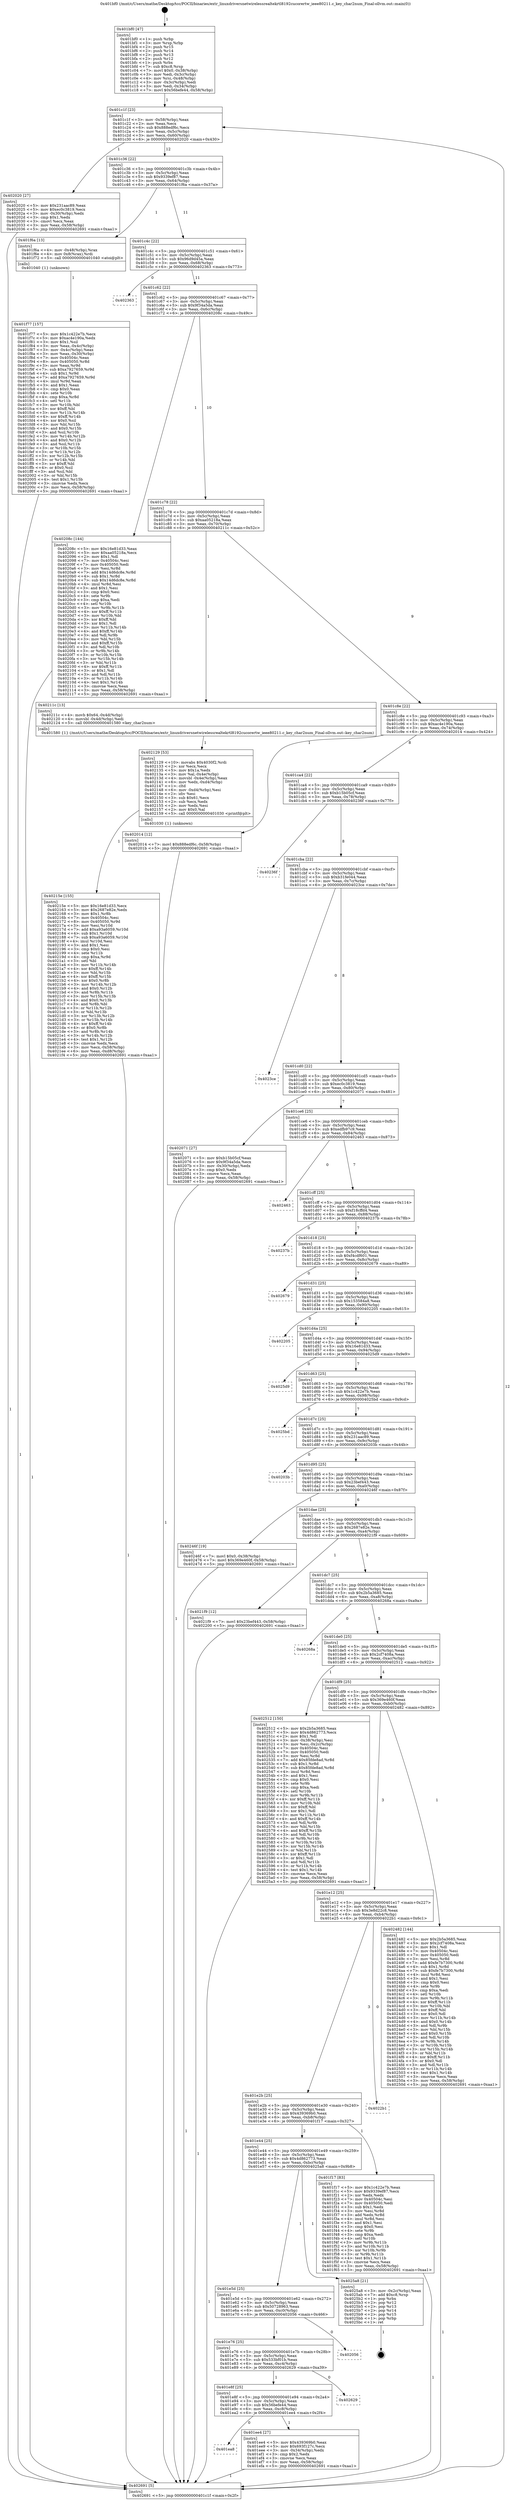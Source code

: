 digraph "0x401bf0" {
  label = "0x401bf0 (/mnt/c/Users/mathe/Desktop/tcc/POCII/binaries/extr_linuxdriversnetwirelessrealtekrtl8192cucorertw_ieee80211.c_key_char2num_Final-ollvm.out::main(0))"
  labelloc = "t"
  node[shape=record]

  Entry [label="",width=0.3,height=0.3,shape=circle,fillcolor=black,style=filled]
  "0x401c1f" [label="{
     0x401c1f [23]\l
     | [instrs]\l
     &nbsp;&nbsp;0x401c1f \<+3\>: mov -0x58(%rbp),%eax\l
     &nbsp;&nbsp;0x401c22 \<+2\>: mov %eax,%ecx\l
     &nbsp;&nbsp;0x401c24 \<+6\>: sub $0x888edf6c,%ecx\l
     &nbsp;&nbsp;0x401c2a \<+3\>: mov %eax,-0x5c(%rbp)\l
     &nbsp;&nbsp;0x401c2d \<+3\>: mov %ecx,-0x60(%rbp)\l
     &nbsp;&nbsp;0x401c30 \<+6\>: je 0000000000402020 \<main+0x430\>\l
  }"]
  "0x402020" [label="{
     0x402020 [27]\l
     | [instrs]\l
     &nbsp;&nbsp;0x402020 \<+5\>: mov $0x231aac89,%eax\l
     &nbsp;&nbsp;0x402025 \<+5\>: mov $0xec0c3819,%ecx\l
     &nbsp;&nbsp;0x40202a \<+3\>: mov -0x30(%rbp),%edx\l
     &nbsp;&nbsp;0x40202d \<+3\>: cmp $0x1,%edx\l
     &nbsp;&nbsp;0x402030 \<+3\>: cmovl %ecx,%eax\l
     &nbsp;&nbsp;0x402033 \<+3\>: mov %eax,-0x58(%rbp)\l
     &nbsp;&nbsp;0x402036 \<+5\>: jmp 0000000000402691 \<main+0xaa1\>\l
  }"]
  "0x401c36" [label="{
     0x401c36 [22]\l
     | [instrs]\l
     &nbsp;&nbsp;0x401c36 \<+5\>: jmp 0000000000401c3b \<main+0x4b\>\l
     &nbsp;&nbsp;0x401c3b \<+3\>: mov -0x5c(%rbp),%eax\l
     &nbsp;&nbsp;0x401c3e \<+5\>: sub $0x9339ef87,%eax\l
     &nbsp;&nbsp;0x401c43 \<+3\>: mov %eax,-0x64(%rbp)\l
     &nbsp;&nbsp;0x401c46 \<+6\>: je 0000000000401f6a \<main+0x37a\>\l
  }"]
  Exit [label="",width=0.3,height=0.3,shape=circle,fillcolor=black,style=filled,peripheries=2]
  "0x401f6a" [label="{
     0x401f6a [13]\l
     | [instrs]\l
     &nbsp;&nbsp;0x401f6a \<+4\>: mov -0x48(%rbp),%rax\l
     &nbsp;&nbsp;0x401f6e \<+4\>: mov 0x8(%rax),%rdi\l
     &nbsp;&nbsp;0x401f72 \<+5\>: call 0000000000401040 \<atoi@plt\>\l
     | [calls]\l
     &nbsp;&nbsp;0x401040 \{1\} (unknown)\l
  }"]
  "0x401c4c" [label="{
     0x401c4c [22]\l
     | [instrs]\l
     &nbsp;&nbsp;0x401c4c \<+5\>: jmp 0000000000401c51 \<main+0x61\>\l
     &nbsp;&nbsp;0x401c51 \<+3\>: mov -0x5c(%rbp),%eax\l
     &nbsp;&nbsp;0x401c54 \<+5\>: sub $0x96d9d45a,%eax\l
     &nbsp;&nbsp;0x401c59 \<+3\>: mov %eax,-0x68(%rbp)\l
     &nbsp;&nbsp;0x401c5c \<+6\>: je 0000000000402363 \<main+0x773\>\l
  }"]
  "0x40215e" [label="{
     0x40215e [155]\l
     | [instrs]\l
     &nbsp;&nbsp;0x40215e \<+5\>: mov $0x16e81d33,%ecx\l
     &nbsp;&nbsp;0x402163 \<+5\>: mov $0x2687e82e,%edx\l
     &nbsp;&nbsp;0x402168 \<+3\>: mov $0x1,%r8b\l
     &nbsp;&nbsp;0x40216b \<+7\>: mov 0x40504c,%esi\l
     &nbsp;&nbsp;0x402172 \<+8\>: mov 0x405050,%r9d\l
     &nbsp;&nbsp;0x40217a \<+3\>: mov %esi,%r10d\l
     &nbsp;&nbsp;0x40217d \<+7\>: add $0xa93a6059,%r10d\l
     &nbsp;&nbsp;0x402184 \<+4\>: sub $0x1,%r10d\l
     &nbsp;&nbsp;0x402188 \<+7\>: sub $0xa93a6059,%r10d\l
     &nbsp;&nbsp;0x40218f \<+4\>: imul %r10d,%esi\l
     &nbsp;&nbsp;0x402193 \<+3\>: and $0x1,%esi\l
     &nbsp;&nbsp;0x402196 \<+3\>: cmp $0x0,%esi\l
     &nbsp;&nbsp;0x402199 \<+4\>: sete %r11b\l
     &nbsp;&nbsp;0x40219d \<+4\>: cmp $0xa,%r9d\l
     &nbsp;&nbsp;0x4021a1 \<+3\>: setl %bl\l
     &nbsp;&nbsp;0x4021a4 \<+3\>: mov %r11b,%r14b\l
     &nbsp;&nbsp;0x4021a7 \<+4\>: xor $0xff,%r14b\l
     &nbsp;&nbsp;0x4021ab \<+3\>: mov %bl,%r15b\l
     &nbsp;&nbsp;0x4021ae \<+4\>: xor $0xff,%r15b\l
     &nbsp;&nbsp;0x4021b2 \<+4\>: xor $0x0,%r8b\l
     &nbsp;&nbsp;0x4021b6 \<+3\>: mov %r14b,%r12b\l
     &nbsp;&nbsp;0x4021b9 \<+4\>: and $0x0,%r12b\l
     &nbsp;&nbsp;0x4021bd \<+3\>: and %r8b,%r11b\l
     &nbsp;&nbsp;0x4021c0 \<+3\>: mov %r15b,%r13b\l
     &nbsp;&nbsp;0x4021c3 \<+4\>: and $0x0,%r13b\l
     &nbsp;&nbsp;0x4021c7 \<+3\>: and %r8b,%bl\l
     &nbsp;&nbsp;0x4021ca \<+3\>: or %r11b,%r12b\l
     &nbsp;&nbsp;0x4021cd \<+3\>: or %bl,%r13b\l
     &nbsp;&nbsp;0x4021d0 \<+3\>: xor %r13b,%r12b\l
     &nbsp;&nbsp;0x4021d3 \<+3\>: or %r15b,%r14b\l
     &nbsp;&nbsp;0x4021d6 \<+4\>: xor $0xff,%r14b\l
     &nbsp;&nbsp;0x4021da \<+4\>: or $0x0,%r8b\l
     &nbsp;&nbsp;0x4021de \<+3\>: and %r8b,%r14b\l
     &nbsp;&nbsp;0x4021e1 \<+3\>: or %r14b,%r12b\l
     &nbsp;&nbsp;0x4021e4 \<+4\>: test $0x1,%r12b\l
     &nbsp;&nbsp;0x4021e8 \<+3\>: cmovne %edx,%ecx\l
     &nbsp;&nbsp;0x4021eb \<+3\>: mov %ecx,-0x58(%rbp)\l
     &nbsp;&nbsp;0x4021ee \<+6\>: mov %eax,-0xd8(%rbp)\l
     &nbsp;&nbsp;0x4021f4 \<+5\>: jmp 0000000000402691 \<main+0xaa1\>\l
  }"]
  "0x402363" [label="{
     0x402363\l
  }", style=dashed]
  "0x401c62" [label="{
     0x401c62 [22]\l
     | [instrs]\l
     &nbsp;&nbsp;0x401c62 \<+5\>: jmp 0000000000401c67 \<main+0x77\>\l
     &nbsp;&nbsp;0x401c67 \<+3\>: mov -0x5c(%rbp),%eax\l
     &nbsp;&nbsp;0x401c6a \<+5\>: sub $0x9f34a5da,%eax\l
     &nbsp;&nbsp;0x401c6f \<+3\>: mov %eax,-0x6c(%rbp)\l
     &nbsp;&nbsp;0x401c72 \<+6\>: je 000000000040208c \<main+0x49c\>\l
  }"]
  "0x402129" [label="{
     0x402129 [53]\l
     | [instrs]\l
     &nbsp;&nbsp;0x402129 \<+10\>: movabs $0x4030f2,%rdi\l
     &nbsp;&nbsp;0x402133 \<+2\>: xor %ecx,%ecx\l
     &nbsp;&nbsp;0x402135 \<+5\>: mov $0x1a,%edx\l
     &nbsp;&nbsp;0x40213a \<+3\>: mov %al,-0x4e(%rbp)\l
     &nbsp;&nbsp;0x40213d \<+4\>: movsbl -0x4e(%rbp),%eax\l
     &nbsp;&nbsp;0x402141 \<+6\>: mov %edx,-0xd4(%rbp)\l
     &nbsp;&nbsp;0x402147 \<+1\>: cltd\l
     &nbsp;&nbsp;0x402148 \<+6\>: mov -0xd4(%rbp),%esi\l
     &nbsp;&nbsp;0x40214e \<+2\>: idiv %esi\l
     &nbsp;&nbsp;0x402150 \<+3\>: sub $0x61,%ecx\l
     &nbsp;&nbsp;0x402153 \<+2\>: sub %ecx,%edx\l
     &nbsp;&nbsp;0x402155 \<+2\>: mov %edx,%esi\l
     &nbsp;&nbsp;0x402157 \<+2\>: mov $0x0,%al\l
     &nbsp;&nbsp;0x402159 \<+5\>: call 0000000000401030 \<printf@plt\>\l
     | [calls]\l
     &nbsp;&nbsp;0x401030 \{1\} (unknown)\l
  }"]
  "0x40208c" [label="{
     0x40208c [144]\l
     | [instrs]\l
     &nbsp;&nbsp;0x40208c \<+5\>: mov $0x16e81d33,%eax\l
     &nbsp;&nbsp;0x402091 \<+5\>: mov $0xaa05218a,%ecx\l
     &nbsp;&nbsp;0x402096 \<+2\>: mov $0x1,%dl\l
     &nbsp;&nbsp;0x402098 \<+7\>: mov 0x40504c,%esi\l
     &nbsp;&nbsp;0x40209f \<+7\>: mov 0x405050,%edi\l
     &nbsp;&nbsp;0x4020a6 \<+3\>: mov %esi,%r8d\l
     &nbsp;&nbsp;0x4020a9 \<+7\>: add $0x14d6dc8e,%r8d\l
     &nbsp;&nbsp;0x4020b0 \<+4\>: sub $0x1,%r8d\l
     &nbsp;&nbsp;0x4020b4 \<+7\>: sub $0x14d6dc8e,%r8d\l
     &nbsp;&nbsp;0x4020bb \<+4\>: imul %r8d,%esi\l
     &nbsp;&nbsp;0x4020bf \<+3\>: and $0x1,%esi\l
     &nbsp;&nbsp;0x4020c2 \<+3\>: cmp $0x0,%esi\l
     &nbsp;&nbsp;0x4020c5 \<+4\>: sete %r9b\l
     &nbsp;&nbsp;0x4020c9 \<+3\>: cmp $0xa,%edi\l
     &nbsp;&nbsp;0x4020cc \<+4\>: setl %r10b\l
     &nbsp;&nbsp;0x4020d0 \<+3\>: mov %r9b,%r11b\l
     &nbsp;&nbsp;0x4020d3 \<+4\>: xor $0xff,%r11b\l
     &nbsp;&nbsp;0x4020d7 \<+3\>: mov %r10b,%bl\l
     &nbsp;&nbsp;0x4020da \<+3\>: xor $0xff,%bl\l
     &nbsp;&nbsp;0x4020dd \<+3\>: xor $0x1,%dl\l
     &nbsp;&nbsp;0x4020e0 \<+3\>: mov %r11b,%r14b\l
     &nbsp;&nbsp;0x4020e3 \<+4\>: and $0xff,%r14b\l
     &nbsp;&nbsp;0x4020e7 \<+3\>: and %dl,%r9b\l
     &nbsp;&nbsp;0x4020ea \<+3\>: mov %bl,%r15b\l
     &nbsp;&nbsp;0x4020ed \<+4\>: and $0xff,%r15b\l
     &nbsp;&nbsp;0x4020f1 \<+3\>: and %dl,%r10b\l
     &nbsp;&nbsp;0x4020f4 \<+3\>: or %r9b,%r14b\l
     &nbsp;&nbsp;0x4020f7 \<+3\>: or %r10b,%r15b\l
     &nbsp;&nbsp;0x4020fa \<+3\>: xor %r15b,%r14b\l
     &nbsp;&nbsp;0x4020fd \<+3\>: or %bl,%r11b\l
     &nbsp;&nbsp;0x402100 \<+4\>: xor $0xff,%r11b\l
     &nbsp;&nbsp;0x402104 \<+3\>: or $0x1,%dl\l
     &nbsp;&nbsp;0x402107 \<+3\>: and %dl,%r11b\l
     &nbsp;&nbsp;0x40210a \<+3\>: or %r11b,%r14b\l
     &nbsp;&nbsp;0x40210d \<+4\>: test $0x1,%r14b\l
     &nbsp;&nbsp;0x402111 \<+3\>: cmovne %ecx,%eax\l
     &nbsp;&nbsp;0x402114 \<+3\>: mov %eax,-0x58(%rbp)\l
     &nbsp;&nbsp;0x402117 \<+5\>: jmp 0000000000402691 \<main+0xaa1\>\l
  }"]
  "0x401c78" [label="{
     0x401c78 [22]\l
     | [instrs]\l
     &nbsp;&nbsp;0x401c78 \<+5\>: jmp 0000000000401c7d \<main+0x8d\>\l
     &nbsp;&nbsp;0x401c7d \<+3\>: mov -0x5c(%rbp),%eax\l
     &nbsp;&nbsp;0x401c80 \<+5\>: sub $0xaa05218a,%eax\l
     &nbsp;&nbsp;0x401c85 \<+3\>: mov %eax,-0x70(%rbp)\l
     &nbsp;&nbsp;0x401c88 \<+6\>: je 000000000040211c \<main+0x52c\>\l
  }"]
  "0x401f77" [label="{
     0x401f77 [157]\l
     | [instrs]\l
     &nbsp;&nbsp;0x401f77 \<+5\>: mov $0x1c422e7b,%ecx\l
     &nbsp;&nbsp;0x401f7c \<+5\>: mov $0xac4e190a,%edx\l
     &nbsp;&nbsp;0x401f81 \<+3\>: mov $0x1,%sil\l
     &nbsp;&nbsp;0x401f84 \<+3\>: mov %eax,-0x4c(%rbp)\l
     &nbsp;&nbsp;0x401f87 \<+3\>: mov -0x4c(%rbp),%eax\l
     &nbsp;&nbsp;0x401f8a \<+3\>: mov %eax,-0x30(%rbp)\l
     &nbsp;&nbsp;0x401f8d \<+7\>: mov 0x40504c,%eax\l
     &nbsp;&nbsp;0x401f94 \<+8\>: mov 0x405050,%r8d\l
     &nbsp;&nbsp;0x401f9c \<+3\>: mov %eax,%r9d\l
     &nbsp;&nbsp;0x401f9f \<+7\>: sub $0xa7927659,%r9d\l
     &nbsp;&nbsp;0x401fa6 \<+4\>: sub $0x1,%r9d\l
     &nbsp;&nbsp;0x401faa \<+7\>: add $0xa7927659,%r9d\l
     &nbsp;&nbsp;0x401fb1 \<+4\>: imul %r9d,%eax\l
     &nbsp;&nbsp;0x401fb5 \<+3\>: and $0x1,%eax\l
     &nbsp;&nbsp;0x401fb8 \<+3\>: cmp $0x0,%eax\l
     &nbsp;&nbsp;0x401fbb \<+4\>: sete %r10b\l
     &nbsp;&nbsp;0x401fbf \<+4\>: cmp $0xa,%r8d\l
     &nbsp;&nbsp;0x401fc3 \<+4\>: setl %r11b\l
     &nbsp;&nbsp;0x401fc7 \<+3\>: mov %r10b,%bl\l
     &nbsp;&nbsp;0x401fca \<+3\>: xor $0xff,%bl\l
     &nbsp;&nbsp;0x401fcd \<+3\>: mov %r11b,%r14b\l
     &nbsp;&nbsp;0x401fd0 \<+4\>: xor $0xff,%r14b\l
     &nbsp;&nbsp;0x401fd4 \<+4\>: xor $0x0,%sil\l
     &nbsp;&nbsp;0x401fd8 \<+3\>: mov %bl,%r15b\l
     &nbsp;&nbsp;0x401fdb \<+4\>: and $0x0,%r15b\l
     &nbsp;&nbsp;0x401fdf \<+3\>: and %sil,%r10b\l
     &nbsp;&nbsp;0x401fe2 \<+3\>: mov %r14b,%r12b\l
     &nbsp;&nbsp;0x401fe5 \<+4\>: and $0x0,%r12b\l
     &nbsp;&nbsp;0x401fe9 \<+3\>: and %sil,%r11b\l
     &nbsp;&nbsp;0x401fec \<+3\>: or %r10b,%r15b\l
     &nbsp;&nbsp;0x401fef \<+3\>: or %r11b,%r12b\l
     &nbsp;&nbsp;0x401ff2 \<+3\>: xor %r12b,%r15b\l
     &nbsp;&nbsp;0x401ff5 \<+3\>: or %r14b,%bl\l
     &nbsp;&nbsp;0x401ff8 \<+3\>: xor $0xff,%bl\l
     &nbsp;&nbsp;0x401ffb \<+4\>: or $0x0,%sil\l
     &nbsp;&nbsp;0x401fff \<+3\>: and %sil,%bl\l
     &nbsp;&nbsp;0x402002 \<+3\>: or %bl,%r15b\l
     &nbsp;&nbsp;0x402005 \<+4\>: test $0x1,%r15b\l
     &nbsp;&nbsp;0x402009 \<+3\>: cmovne %edx,%ecx\l
     &nbsp;&nbsp;0x40200c \<+3\>: mov %ecx,-0x58(%rbp)\l
     &nbsp;&nbsp;0x40200f \<+5\>: jmp 0000000000402691 \<main+0xaa1\>\l
  }"]
  "0x40211c" [label="{
     0x40211c [13]\l
     | [instrs]\l
     &nbsp;&nbsp;0x40211c \<+4\>: movb $0x64,-0x4d(%rbp)\l
     &nbsp;&nbsp;0x402120 \<+4\>: movsbl -0x4d(%rbp),%edi\l
     &nbsp;&nbsp;0x402124 \<+5\>: call 0000000000401580 \<key_char2num\>\l
     | [calls]\l
     &nbsp;&nbsp;0x401580 \{1\} (/mnt/c/Users/mathe/Desktop/tcc/POCII/binaries/extr_linuxdriversnetwirelessrealtekrtl8192cucorertw_ieee80211.c_key_char2num_Final-ollvm.out::key_char2num)\l
  }"]
  "0x401c8e" [label="{
     0x401c8e [22]\l
     | [instrs]\l
     &nbsp;&nbsp;0x401c8e \<+5\>: jmp 0000000000401c93 \<main+0xa3\>\l
     &nbsp;&nbsp;0x401c93 \<+3\>: mov -0x5c(%rbp),%eax\l
     &nbsp;&nbsp;0x401c96 \<+5\>: sub $0xac4e190a,%eax\l
     &nbsp;&nbsp;0x401c9b \<+3\>: mov %eax,-0x74(%rbp)\l
     &nbsp;&nbsp;0x401c9e \<+6\>: je 0000000000402014 \<main+0x424\>\l
  }"]
  "0x401bf0" [label="{
     0x401bf0 [47]\l
     | [instrs]\l
     &nbsp;&nbsp;0x401bf0 \<+1\>: push %rbp\l
     &nbsp;&nbsp;0x401bf1 \<+3\>: mov %rsp,%rbp\l
     &nbsp;&nbsp;0x401bf4 \<+2\>: push %r15\l
     &nbsp;&nbsp;0x401bf6 \<+2\>: push %r14\l
     &nbsp;&nbsp;0x401bf8 \<+2\>: push %r13\l
     &nbsp;&nbsp;0x401bfa \<+2\>: push %r12\l
     &nbsp;&nbsp;0x401bfc \<+1\>: push %rbx\l
     &nbsp;&nbsp;0x401bfd \<+7\>: sub $0xc8,%rsp\l
     &nbsp;&nbsp;0x401c04 \<+7\>: movl $0x0,-0x38(%rbp)\l
     &nbsp;&nbsp;0x401c0b \<+3\>: mov %edi,-0x3c(%rbp)\l
     &nbsp;&nbsp;0x401c0e \<+4\>: mov %rsi,-0x48(%rbp)\l
     &nbsp;&nbsp;0x401c12 \<+3\>: mov -0x3c(%rbp),%edi\l
     &nbsp;&nbsp;0x401c15 \<+3\>: mov %edi,-0x34(%rbp)\l
     &nbsp;&nbsp;0x401c18 \<+7\>: movl $0x56befe44,-0x58(%rbp)\l
  }"]
  "0x402014" [label="{
     0x402014 [12]\l
     | [instrs]\l
     &nbsp;&nbsp;0x402014 \<+7\>: movl $0x888edf6c,-0x58(%rbp)\l
     &nbsp;&nbsp;0x40201b \<+5\>: jmp 0000000000402691 \<main+0xaa1\>\l
  }"]
  "0x401ca4" [label="{
     0x401ca4 [22]\l
     | [instrs]\l
     &nbsp;&nbsp;0x401ca4 \<+5\>: jmp 0000000000401ca9 \<main+0xb9\>\l
     &nbsp;&nbsp;0x401ca9 \<+3\>: mov -0x5c(%rbp),%eax\l
     &nbsp;&nbsp;0x401cac \<+5\>: sub $0xb15b05cf,%eax\l
     &nbsp;&nbsp;0x401cb1 \<+3\>: mov %eax,-0x78(%rbp)\l
     &nbsp;&nbsp;0x401cb4 \<+6\>: je 000000000040236f \<main+0x77f\>\l
  }"]
  "0x402691" [label="{
     0x402691 [5]\l
     | [instrs]\l
     &nbsp;&nbsp;0x402691 \<+5\>: jmp 0000000000401c1f \<main+0x2f\>\l
  }"]
  "0x40236f" [label="{
     0x40236f\l
  }", style=dashed]
  "0x401cba" [label="{
     0x401cba [22]\l
     | [instrs]\l
     &nbsp;&nbsp;0x401cba \<+5\>: jmp 0000000000401cbf \<main+0xcf\>\l
     &nbsp;&nbsp;0x401cbf \<+3\>: mov -0x5c(%rbp),%eax\l
     &nbsp;&nbsp;0x401cc2 \<+5\>: sub $0xb31fe044,%eax\l
     &nbsp;&nbsp;0x401cc7 \<+3\>: mov %eax,-0x7c(%rbp)\l
     &nbsp;&nbsp;0x401cca \<+6\>: je 00000000004023ce \<main+0x7de\>\l
  }"]
  "0x401ea8" [label="{
     0x401ea8\l
  }", style=dashed]
  "0x4023ce" [label="{
     0x4023ce\l
  }", style=dashed]
  "0x401cd0" [label="{
     0x401cd0 [22]\l
     | [instrs]\l
     &nbsp;&nbsp;0x401cd0 \<+5\>: jmp 0000000000401cd5 \<main+0xe5\>\l
     &nbsp;&nbsp;0x401cd5 \<+3\>: mov -0x5c(%rbp),%eax\l
     &nbsp;&nbsp;0x401cd8 \<+5\>: sub $0xec0c3819,%eax\l
     &nbsp;&nbsp;0x401cdd \<+3\>: mov %eax,-0x80(%rbp)\l
     &nbsp;&nbsp;0x401ce0 \<+6\>: je 0000000000402071 \<main+0x481\>\l
  }"]
  "0x401ee4" [label="{
     0x401ee4 [27]\l
     | [instrs]\l
     &nbsp;&nbsp;0x401ee4 \<+5\>: mov $0x439369b0,%eax\l
     &nbsp;&nbsp;0x401ee9 \<+5\>: mov $0x693f127c,%ecx\l
     &nbsp;&nbsp;0x401eee \<+3\>: mov -0x34(%rbp),%edx\l
     &nbsp;&nbsp;0x401ef1 \<+3\>: cmp $0x2,%edx\l
     &nbsp;&nbsp;0x401ef4 \<+3\>: cmovne %ecx,%eax\l
     &nbsp;&nbsp;0x401ef7 \<+3\>: mov %eax,-0x58(%rbp)\l
     &nbsp;&nbsp;0x401efa \<+5\>: jmp 0000000000402691 \<main+0xaa1\>\l
  }"]
  "0x402071" [label="{
     0x402071 [27]\l
     | [instrs]\l
     &nbsp;&nbsp;0x402071 \<+5\>: mov $0xb15b05cf,%eax\l
     &nbsp;&nbsp;0x402076 \<+5\>: mov $0x9f34a5da,%ecx\l
     &nbsp;&nbsp;0x40207b \<+3\>: mov -0x30(%rbp),%edx\l
     &nbsp;&nbsp;0x40207e \<+3\>: cmp $0x0,%edx\l
     &nbsp;&nbsp;0x402081 \<+3\>: cmove %ecx,%eax\l
     &nbsp;&nbsp;0x402084 \<+3\>: mov %eax,-0x58(%rbp)\l
     &nbsp;&nbsp;0x402087 \<+5\>: jmp 0000000000402691 \<main+0xaa1\>\l
  }"]
  "0x401ce6" [label="{
     0x401ce6 [25]\l
     | [instrs]\l
     &nbsp;&nbsp;0x401ce6 \<+5\>: jmp 0000000000401ceb \<main+0xfb\>\l
     &nbsp;&nbsp;0x401ceb \<+3\>: mov -0x5c(%rbp),%eax\l
     &nbsp;&nbsp;0x401cee \<+5\>: sub $0xedfb97c9,%eax\l
     &nbsp;&nbsp;0x401cf3 \<+6\>: mov %eax,-0x84(%rbp)\l
     &nbsp;&nbsp;0x401cf9 \<+6\>: je 0000000000402463 \<main+0x873\>\l
  }"]
  "0x401e8f" [label="{
     0x401e8f [25]\l
     | [instrs]\l
     &nbsp;&nbsp;0x401e8f \<+5\>: jmp 0000000000401e94 \<main+0x2a4\>\l
     &nbsp;&nbsp;0x401e94 \<+3\>: mov -0x5c(%rbp),%eax\l
     &nbsp;&nbsp;0x401e97 \<+5\>: sub $0x56befe44,%eax\l
     &nbsp;&nbsp;0x401e9c \<+6\>: mov %eax,-0xc8(%rbp)\l
     &nbsp;&nbsp;0x401ea2 \<+6\>: je 0000000000401ee4 \<main+0x2f4\>\l
  }"]
  "0x402463" [label="{
     0x402463\l
  }", style=dashed]
  "0x401cff" [label="{
     0x401cff [25]\l
     | [instrs]\l
     &nbsp;&nbsp;0x401cff \<+5\>: jmp 0000000000401d04 \<main+0x114\>\l
     &nbsp;&nbsp;0x401d04 \<+3\>: mov -0x5c(%rbp),%eax\l
     &nbsp;&nbsp;0x401d07 \<+5\>: sub $0xf18cffd4,%eax\l
     &nbsp;&nbsp;0x401d0c \<+6\>: mov %eax,-0x88(%rbp)\l
     &nbsp;&nbsp;0x401d12 \<+6\>: je 000000000040237b \<main+0x78b\>\l
  }"]
  "0x402629" [label="{
     0x402629\l
  }", style=dashed]
  "0x40237b" [label="{
     0x40237b\l
  }", style=dashed]
  "0x401d18" [label="{
     0x401d18 [25]\l
     | [instrs]\l
     &nbsp;&nbsp;0x401d18 \<+5\>: jmp 0000000000401d1d \<main+0x12d\>\l
     &nbsp;&nbsp;0x401d1d \<+3\>: mov -0x5c(%rbp),%eax\l
     &nbsp;&nbsp;0x401d20 \<+5\>: sub $0xf4cdf601,%eax\l
     &nbsp;&nbsp;0x401d25 \<+6\>: mov %eax,-0x8c(%rbp)\l
     &nbsp;&nbsp;0x401d2b \<+6\>: je 0000000000402679 \<main+0xa89\>\l
  }"]
  "0x401e76" [label="{
     0x401e76 [25]\l
     | [instrs]\l
     &nbsp;&nbsp;0x401e76 \<+5\>: jmp 0000000000401e7b \<main+0x28b\>\l
     &nbsp;&nbsp;0x401e7b \<+3\>: mov -0x5c(%rbp),%eax\l
     &nbsp;&nbsp;0x401e7e \<+5\>: sub $0x533bf01b,%eax\l
     &nbsp;&nbsp;0x401e83 \<+6\>: mov %eax,-0xc4(%rbp)\l
     &nbsp;&nbsp;0x401e89 \<+6\>: je 0000000000402629 \<main+0xa39\>\l
  }"]
  "0x402679" [label="{
     0x402679\l
  }", style=dashed]
  "0x401d31" [label="{
     0x401d31 [25]\l
     | [instrs]\l
     &nbsp;&nbsp;0x401d31 \<+5\>: jmp 0000000000401d36 \<main+0x146\>\l
     &nbsp;&nbsp;0x401d36 \<+3\>: mov -0x5c(%rbp),%eax\l
     &nbsp;&nbsp;0x401d39 \<+5\>: sub $0x153584a8,%eax\l
     &nbsp;&nbsp;0x401d3e \<+6\>: mov %eax,-0x90(%rbp)\l
     &nbsp;&nbsp;0x401d44 \<+6\>: je 0000000000402205 \<main+0x615\>\l
  }"]
  "0x402056" [label="{
     0x402056\l
  }", style=dashed]
  "0x402205" [label="{
     0x402205\l
  }", style=dashed]
  "0x401d4a" [label="{
     0x401d4a [25]\l
     | [instrs]\l
     &nbsp;&nbsp;0x401d4a \<+5\>: jmp 0000000000401d4f \<main+0x15f\>\l
     &nbsp;&nbsp;0x401d4f \<+3\>: mov -0x5c(%rbp),%eax\l
     &nbsp;&nbsp;0x401d52 \<+5\>: sub $0x16e81d33,%eax\l
     &nbsp;&nbsp;0x401d57 \<+6\>: mov %eax,-0x94(%rbp)\l
     &nbsp;&nbsp;0x401d5d \<+6\>: je 00000000004025d9 \<main+0x9e9\>\l
  }"]
  "0x401e5d" [label="{
     0x401e5d [25]\l
     | [instrs]\l
     &nbsp;&nbsp;0x401e5d \<+5\>: jmp 0000000000401e62 \<main+0x272\>\l
     &nbsp;&nbsp;0x401e62 \<+3\>: mov -0x5c(%rbp),%eax\l
     &nbsp;&nbsp;0x401e65 \<+5\>: sub $0x50728963,%eax\l
     &nbsp;&nbsp;0x401e6a \<+6\>: mov %eax,-0xc0(%rbp)\l
     &nbsp;&nbsp;0x401e70 \<+6\>: je 0000000000402056 \<main+0x466\>\l
  }"]
  "0x4025d9" [label="{
     0x4025d9\l
  }", style=dashed]
  "0x401d63" [label="{
     0x401d63 [25]\l
     | [instrs]\l
     &nbsp;&nbsp;0x401d63 \<+5\>: jmp 0000000000401d68 \<main+0x178\>\l
     &nbsp;&nbsp;0x401d68 \<+3\>: mov -0x5c(%rbp),%eax\l
     &nbsp;&nbsp;0x401d6b \<+5\>: sub $0x1c422e7b,%eax\l
     &nbsp;&nbsp;0x401d70 \<+6\>: mov %eax,-0x98(%rbp)\l
     &nbsp;&nbsp;0x401d76 \<+6\>: je 00000000004025bd \<main+0x9cd\>\l
  }"]
  "0x4025a8" [label="{
     0x4025a8 [21]\l
     | [instrs]\l
     &nbsp;&nbsp;0x4025a8 \<+3\>: mov -0x2c(%rbp),%eax\l
     &nbsp;&nbsp;0x4025ab \<+7\>: add $0xc8,%rsp\l
     &nbsp;&nbsp;0x4025b2 \<+1\>: pop %rbx\l
     &nbsp;&nbsp;0x4025b3 \<+2\>: pop %r12\l
     &nbsp;&nbsp;0x4025b5 \<+2\>: pop %r13\l
     &nbsp;&nbsp;0x4025b7 \<+2\>: pop %r14\l
     &nbsp;&nbsp;0x4025b9 \<+2\>: pop %r15\l
     &nbsp;&nbsp;0x4025bb \<+1\>: pop %rbp\l
     &nbsp;&nbsp;0x4025bc \<+1\>: ret\l
  }"]
  "0x4025bd" [label="{
     0x4025bd\l
  }", style=dashed]
  "0x401d7c" [label="{
     0x401d7c [25]\l
     | [instrs]\l
     &nbsp;&nbsp;0x401d7c \<+5\>: jmp 0000000000401d81 \<main+0x191\>\l
     &nbsp;&nbsp;0x401d81 \<+3\>: mov -0x5c(%rbp),%eax\l
     &nbsp;&nbsp;0x401d84 \<+5\>: sub $0x231aac89,%eax\l
     &nbsp;&nbsp;0x401d89 \<+6\>: mov %eax,-0x9c(%rbp)\l
     &nbsp;&nbsp;0x401d8f \<+6\>: je 000000000040203b \<main+0x44b\>\l
  }"]
  "0x401e44" [label="{
     0x401e44 [25]\l
     | [instrs]\l
     &nbsp;&nbsp;0x401e44 \<+5\>: jmp 0000000000401e49 \<main+0x259\>\l
     &nbsp;&nbsp;0x401e49 \<+3\>: mov -0x5c(%rbp),%eax\l
     &nbsp;&nbsp;0x401e4c \<+5\>: sub $0x4d862773,%eax\l
     &nbsp;&nbsp;0x401e51 \<+6\>: mov %eax,-0xbc(%rbp)\l
     &nbsp;&nbsp;0x401e57 \<+6\>: je 00000000004025a8 \<main+0x9b8\>\l
  }"]
  "0x40203b" [label="{
     0x40203b\l
  }", style=dashed]
  "0x401d95" [label="{
     0x401d95 [25]\l
     | [instrs]\l
     &nbsp;&nbsp;0x401d95 \<+5\>: jmp 0000000000401d9a \<main+0x1aa\>\l
     &nbsp;&nbsp;0x401d9a \<+3\>: mov -0x5c(%rbp),%eax\l
     &nbsp;&nbsp;0x401d9d \<+5\>: sub $0x23bef443,%eax\l
     &nbsp;&nbsp;0x401da2 \<+6\>: mov %eax,-0xa0(%rbp)\l
     &nbsp;&nbsp;0x401da8 \<+6\>: je 000000000040246f \<main+0x87f\>\l
  }"]
  "0x401f17" [label="{
     0x401f17 [83]\l
     | [instrs]\l
     &nbsp;&nbsp;0x401f17 \<+5\>: mov $0x1c422e7b,%eax\l
     &nbsp;&nbsp;0x401f1c \<+5\>: mov $0x9339ef87,%ecx\l
     &nbsp;&nbsp;0x401f21 \<+2\>: xor %edx,%edx\l
     &nbsp;&nbsp;0x401f23 \<+7\>: mov 0x40504c,%esi\l
     &nbsp;&nbsp;0x401f2a \<+7\>: mov 0x405050,%edi\l
     &nbsp;&nbsp;0x401f31 \<+3\>: sub $0x1,%edx\l
     &nbsp;&nbsp;0x401f34 \<+3\>: mov %esi,%r8d\l
     &nbsp;&nbsp;0x401f37 \<+3\>: add %edx,%r8d\l
     &nbsp;&nbsp;0x401f3a \<+4\>: imul %r8d,%esi\l
     &nbsp;&nbsp;0x401f3e \<+3\>: and $0x1,%esi\l
     &nbsp;&nbsp;0x401f41 \<+3\>: cmp $0x0,%esi\l
     &nbsp;&nbsp;0x401f44 \<+4\>: sete %r9b\l
     &nbsp;&nbsp;0x401f48 \<+3\>: cmp $0xa,%edi\l
     &nbsp;&nbsp;0x401f4b \<+4\>: setl %r10b\l
     &nbsp;&nbsp;0x401f4f \<+3\>: mov %r9b,%r11b\l
     &nbsp;&nbsp;0x401f52 \<+3\>: and %r10b,%r11b\l
     &nbsp;&nbsp;0x401f55 \<+3\>: xor %r10b,%r9b\l
     &nbsp;&nbsp;0x401f58 \<+3\>: or %r9b,%r11b\l
     &nbsp;&nbsp;0x401f5b \<+4\>: test $0x1,%r11b\l
     &nbsp;&nbsp;0x401f5f \<+3\>: cmovne %ecx,%eax\l
     &nbsp;&nbsp;0x401f62 \<+3\>: mov %eax,-0x58(%rbp)\l
     &nbsp;&nbsp;0x401f65 \<+5\>: jmp 0000000000402691 \<main+0xaa1\>\l
  }"]
  "0x40246f" [label="{
     0x40246f [19]\l
     | [instrs]\l
     &nbsp;&nbsp;0x40246f \<+7\>: movl $0x0,-0x38(%rbp)\l
     &nbsp;&nbsp;0x402476 \<+7\>: movl $0x369e460f,-0x58(%rbp)\l
     &nbsp;&nbsp;0x40247d \<+5\>: jmp 0000000000402691 \<main+0xaa1\>\l
  }"]
  "0x401dae" [label="{
     0x401dae [25]\l
     | [instrs]\l
     &nbsp;&nbsp;0x401dae \<+5\>: jmp 0000000000401db3 \<main+0x1c3\>\l
     &nbsp;&nbsp;0x401db3 \<+3\>: mov -0x5c(%rbp),%eax\l
     &nbsp;&nbsp;0x401db6 \<+5\>: sub $0x2687e82e,%eax\l
     &nbsp;&nbsp;0x401dbb \<+6\>: mov %eax,-0xa4(%rbp)\l
     &nbsp;&nbsp;0x401dc1 \<+6\>: je 00000000004021f9 \<main+0x609\>\l
  }"]
  "0x401e2b" [label="{
     0x401e2b [25]\l
     | [instrs]\l
     &nbsp;&nbsp;0x401e2b \<+5\>: jmp 0000000000401e30 \<main+0x240\>\l
     &nbsp;&nbsp;0x401e30 \<+3\>: mov -0x5c(%rbp),%eax\l
     &nbsp;&nbsp;0x401e33 \<+5\>: sub $0x439369b0,%eax\l
     &nbsp;&nbsp;0x401e38 \<+6\>: mov %eax,-0xb8(%rbp)\l
     &nbsp;&nbsp;0x401e3e \<+6\>: je 0000000000401f17 \<main+0x327\>\l
  }"]
  "0x4021f9" [label="{
     0x4021f9 [12]\l
     | [instrs]\l
     &nbsp;&nbsp;0x4021f9 \<+7\>: movl $0x23bef443,-0x58(%rbp)\l
     &nbsp;&nbsp;0x402200 \<+5\>: jmp 0000000000402691 \<main+0xaa1\>\l
  }"]
  "0x401dc7" [label="{
     0x401dc7 [25]\l
     | [instrs]\l
     &nbsp;&nbsp;0x401dc7 \<+5\>: jmp 0000000000401dcc \<main+0x1dc\>\l
     &nbsp;&nbsp;0x401dcc \<+3\>: mov -0x5c(%rbp),%eax\l
     &nbsp;&nbsp;0x401dcf \<+5\>: sub $0x2b5a3685,%eax\l
     &nbsp;&nbsp;0x401dd4 \<+6\>: mov %eax,-0xa8(%rbp)\l
     &nbsp;&nbsp;0x401dda \<+6\>: je 000000000040268a \<main+0xa9a\>\l
  }"]
  "0x4022b1" [label="{
     0x4022b1\l
  }", style=dashed]
  "0x40268a" [label="{
     0x40268a\l
  }", style=dashed]
  "0x401de0" [label="{
     0x401de0 [25]\l
     | [instrs]\l
     &nbsp;&nbsp;0x401de0 \<+5\>: jmp 0000000000401de5 \<main+0x1f5\>\l
     &nbsp;&nbsp;0x401de5 \<+3\>: mov -0x5c(%rbp),%eax\l
     &nbsp;&nbsp;0x401de8 \<+5\>: sub $0x2cf7408a,%eax\l
     &nbsp;&nbsp;0x401ded \<+6\>: mov %eax,-0xac(%rbp)\l
     &nbsp;&nbsp;0x401df3 \<+6\>: je 0000000000402512 \<main+0x922\>\l
  }"]
  "0x401e12" [label="{
     0x401e12 [25]\l
     | [instrs]\l
     &nbsp;&nbsp;0x401e12 \<+5\>: jmp 0000000000401e17 \<main+0x227\>\l
     &nbsp;&nbsp;0x401e17 \<+3\>: mov -0x5c(%rbp),%eax\l
     &nbsp;&nbsp;0x401e1a \<+5\>: sub $0x3e8d22c8,%eax\l
     &nbsp;&nbsp;0x401e1f \<+6\>: mov %eax,-0xb4(%rbp)\l
     &nbsp;&nbsp;0x401e25 \<+6\>: je 00000000004022b1 \<main+0x6c1\>\l
  }"]
  "0x402512" [label="{
     0x402512 [150]\l
     | [instrs]\l
     &nbsp;&nbsp;0x402512 \<+5\>: mov $0x2b5a3685,%eax\l
     &nbsp;&nbsp;0x402517 \<+5\>: mov $0x4d862773,%ecx\l
     &nbsp;&nbsp;0x40251c \<+2\>: mov $0x1,%dl\l
     &nbsp;&nbsp;0x40251e \<+3\>: mov -0x38(%rbp),%esi\l
     &nbsp;&nbsp;0x402521 \<+3\>: mov %esi,-0x2c(%rbp)\l
     &nbsp;&nbsp;0x402524 \<+7\>: mov 0x40504c,%esi\l
     &nbsp;&nbsp;0x40252b \<+7\>: mov 0x405050,%edi\l
     &nbsp;&nbsp;0x402532 \<+3\>: mov %esi,%r8d\l
     &nbsp;&nbsp;0x402535 \<+7\>: add $0x85fde8ad,%r8d\l
     &nbsp;&nbsp;0x40253c \<+4\>: sub $0x1,%r8d\l
     &nbsp;&nbsp;0x402540 \<+7\>: sub $0x85fde8ad,%r8d\l
     &nbsp;&nbsp;0x402547 \<+4\>: imul %r8d,%esi\l
     &nbsp;&nbsp;0x40254b \<+3\>: and $0x1,%esi\l
     &nbsp;&nbsp;0x40254e \<+3\>: cmp $0x0,%esi\l
     &nbsp;&nbsp;0x402551 \<+4\>: sete %r9b\l
     &nbsp;&nbsp;0x402555 \<+3\>: cmp $0xa,%edi\l
     &nbsp;&nbsp;0x402558 \<+4\>: setl %r10b\l
     &nbsp;&nbsp;0x40255c \<+3\>: mov %r9b,%r11b\l
     &nbsp;&nbsp;0x40255f \<+4\>: xor $0xff,%r11b\l
     &nbsp;&nbsp;0x402563 \<+3\>: mov %r10b,%bl\l
     &nbsp;&nbsp;0x402566 \<+3\>: xor $0xff,%bl\l
     &nbsp;&nbsp;0x402569 \<+3\>: xor $0x1,%dl\l
     &nbsp;&nbsp;0x40256c \<+3\>: mov %r11b,%r14b\l
     &nbsp;&nbsp;0x40256f \<+4\>: and $0xff,%r14b\l
     &nbsp;&nbsp;0x402573 \<+3\>: and %dl,%r9b\l
     &nbsp;&nbsp;0x402576 \<+3\>: mov %bl,%r15b\l
     &nbsp;&nbsp;0x402579 \<+4\>: and $0xff,%r15b\l
     &nbsp;&nbsp;0x40257d \<+3\>: and %dl,%r10b\l
     &nbsp;&nbsp;0x402580 \<+3\>: or %r9b,%r14b\l
     &nbsp;&nbsp;0x402583 \<+3\>: or %r10b,%r15b\l
     &nbsp;&nbsp;0x402586 \<+3\>: xor %r15b,%r14b\l
     &nbsp;&nbsp;0x402589 \<+3\>: or %bl,%r11b\l
     &nbsp;&nbsp;0x40258c \<+4\>: xor $0xff,%r11b\l
     &nbsp;&nbsp;0x402590 \<+3\>: or $0x1,%dl\l
     &nbsp;&nbsp;0x402593 \<+3\>: and %dl,%r11b\l
     &nbsp;&nbsp;0x402596 \<+3\>: or %r11b,%r14b\l
     &nbsp;&nbsp;0x402599 \<+4\>: test $0x1,%r14b\l
     &nbsp;&nbsp;0x40259d \<+3\>: cmovne %ecx,%eax\l
     &nbsp;&nbsp;0x4025a0 \<+3\>: mov %eax,-0x58(%rbp)\l
     &nbsp;&nbsp;0x4025a3 \<+5\>: jmp 0000000000402691 \<main+0xaa1\>\l
  }"]
  "0x401df9" [label="{
     0x401df9 [25]\l
     | [instrs]\l
     &nbsp;&nbsp;0x401df9 \<+5\>: jmp 0000000000401dfe \<main+0x20e\>\l
     &nbsp;&nbsp;0x401dfe \<+3\>: mov -0x5c(%rbp),%eax\l
     &nbsp;&nbsp;0x401e01 \<+5\>: sub $0x369e460f,%eax\l
     &nbsp;&nbsp;0x401e06 \<+6\>: mov %eax,-0xb0(%rbp)\l
     &nbsp;&nbsp;0x401e0c \<+6\>: je 0000000000402482 \<main+0x892\>\l
  }"]
  "0x402482" [label="{
     0x402482 [144]\l
     | [instrs]\l
     &nbsp;&nbsp;0x402482 \<+5\>: mov $0x2b5a3685,%eax\l
     &nbsp;&nbsp;0x402487 \<+5\>: mov $0x2cf7408a,%ecx\l
     &nbsp;&nbsp;0x40248c \<+2\>: mov $0x1,%dl\l
     &nbsp;&nbsp;0x40248e \<+7\>: mov 0x40504c,%esi\l
     &nbsp;&nbsp;0x402495 \<+7\>: mov 0x405050,%edi\l
     &nbsp;&nbsp;0x40249c \<+3\>: mov %esi,%r8d\l
     &nbsp;&nbsp;0x40249f \<+7\>: add $0xfe7b7300,%r8d\l
     &nbsp;&nbsp;0x4024a6 \<+4\>: sub $0x1,%r8d\l
     &nbsp;&nbsp;0x4024aa \<+7\>: sub $0xfe7b7300,%r8d\l
     &nbsp;&nbsp;0x4024b1 \<+4\>: imul %r8d,%esi\l
     &nbsp;&nbsp;0x4024b5 \<+3\>: and $0x1,%esi\l
     &nbsp;&nbsp;0x4024b8 \<+3\>: cmp $0x0,%esi\l
     &nbsp;&nbsp;0x4024bb \<+4\>: sete %r9b\l
     &nbsp;&nbsp;0x4024bf \<+3\>: cmp $0xa,%edi\l
     &nbsp;&nbsp;0x4024c2 \<+4\>: setl %r10b\l
     &nbsp;&nbsp;0x4024c6 \<+3\>: mov %r9b,%r11b\l
     &nbsp;&nbsp;0x4024c9 \<+4\>: xor $0xff,%r11b\l
     &nbsp;&nbsp;0x4024cd \<+3\>: mov %r10b,%bl\l
     &nbsp;&nbsp;0x4024d0 \<+3\>: xor $0xff,%bl\l
     &nbsp;&nbsp;0x4024d3 \<+3\>: xor $0x0,%dl\l
     &nbsp;&nbsp;0x4024d6 \<+3\>: mov %r11b,%r14b\l
     &nbsp;&nbsp;0x4024d9 \<+4\>: and $0x0,%r14b\l
     &nbsp;&nbsp;0x4024dd \<+3\>: and %dl,%r9b\l
     &nbsp;&nbsp;0x4024e0 \<+3\>: mov %bl,%r15b\l
     &nbsp;&nbsp;0x4024e3 \<+4\>: and $0x0,%r15b\l
     &nbsp;&nbsp;0x4024e7 \<+3\>: and %dl,%r10b\l
     &nbsp;&nbsp;0x4024ea \<+3\>: or %r9b,%r14b\l
     &nbsp;&nbsp;0x4024ed \<+3\>: or %r10b,%r15b\l
     &nbsp;&nbsp;0x4024f0 \<+3\>: xor %r15b,%r14b\l
     &nbsp;&nbsp;0x4024f3 \<+3\>: or %bl,%r11b\l
     &nbsp;&nbsp;0x4024f6 \<+4\>: xor $0xff,%r11b\l
     &nbsp;&nbsp;0x4024fa \<+3\>: or $0x0,%dl\l
     &nbsp;&nbsp;0x4024fd \<+3\>: and %dl,%r11b\l
     &nbsp;&nbsp;0x402500 \<+3\>: or %r11b,%r14b\l
     &nbsp;&nbsp;0x402503 \<+4\>: test $0x1,%r14b\l
     &nbsp;&nbsp;0x402507 \<+3\>: cmovne %ecx,%eax\l
     &nbsp;&nbsp;0x40250a \<+3\>: mov %eax,-0x58(%rbp)\l
     &nbsp;&nbsp;0x40250d \<+5\>: jmp 0000000000402691 \<main+0xaa1\>\l
  }"]
  Entry -> "0x401bf0" [label=" 1"]
  "0x401c1f" -> "0x402020" [label=" 1"]
  "0x401c1f" -> "0x401c36" [label=" 12"]
  "0x4025a8" -> Exit [label=" 1"]
  "0x401c36" -> "0x401f6a" [label=" 1"]
  "0x401c36" -> "0x401c4c" [label=" 11"]
  "0x402512" -> "0x402691" [label=" 1"]
  "0x401c4c" -> "0x402363" [label=" 0"]
  "0x401c4c" -> "0x401c62" [label=" 11"]
  "0x402482" -> "0x402691" [label=" 1"]
  "0x401c62" -> "0x40208c" [label=" 1"]
  "0x401c62" -> "0x401c78" [label=" 10"]
  "0x40246f" -> "0x402691" [label=" 1"]
  "0x401c78" -> "0x40211c" [label=" 1"]
  "0x401c78" -> "0x401c8e" [label=" 9"]
  "0x4021f9" -> "0x402691" [label=" 1"]
  "0x401c8e" -> "0x402014" [label=" 1"]
  "0x401c8e" -> "0x401ca4" [label=" 8"]
  "0x40215e" -> "0x402691" [label=" 1"]
  "0x401ca4" -> "0x40236f" [label=" 0"]
  "0x401ca4" -> "0x401cba" [label=" 8"]
  "0x402129" -> "0x40215e" [label=" 1"]
  "0x401cba" -> "0x4023ce" [label=" 0"]
  "0x401cba" -> "0x401cd0" [label=" 8"]
  "0x40211c" -> "0x402129" [label=" 1"]
  "0x401cd0" -> "0x402071" [label=" 1"]
  "0x401cd0" -> "0x401ce6" [label=" 7"]
  "0x40208c" -> "0x402691" [label=" 1"]
  "0x401ce6" -> "0x402463" [label=" 0"]
  "0x401ce6" -> "0x401cff" [label=" 7"]
  "0x402020" -> "0x402691" [label=" 1"]
  "0x401cff" -> "0x40237b" [label=" 0"]
  "0x401cff" -> "0x401d18" [label=" 7"]
  "0x402014" -> "0x402691" [label=" 1"]
  "0x401d18" -> "0x402679" [label=" 0"]
  "0x401d18" -> "0x401d31" [label=" 7"]
  "0x401f6a" -> "0x401f77" [label=" 1"]
  "0x401d31" -> "0x402205" [label=" 0"]
  "0x401d31" -> "0x401d4a" [label=" 7"]
  "0x401f17" -> "0x402691" [label=" 1"]
  "0x401d4a" -> "0x4025d9" [label=" 0"]
  "0x401d4a" -> "0x401d63" [label=" 7"]
  "0x401bf0" -> "0x401c1f" [label=" 1"]
  "0x401d63" -> "0x4025bd" [label=" 0"]
  "0x401d63" -> "0x401d7c" [label=" 7"]
  "0x401ee4" -> "0x402691" [label=" 1"]
  "0x401d7c" -> "0x40203b" [label=" 0"]
  "0x401d7c" -> "0x401d95" [label=" 7"]
  "0x401e8f" -> "0x401ee4" [label=" 1"]
  "0x401d95" -> "0x40246f" [label=" 1"]
  "0x401d95" -> "0x401dae" [label=" 6"]
  "0x402071" -> "0x402691" [label=" 1"]
  "0x401dae" -> "0x4021f9" [label=" 1"]
  "0x401dae" -> "0x401dc7" [label=" 5"]
  "0x401e76" -> "0x402629" [label=" 0"]
  "0x401dc7" -> "0x40268a" [label=" 0"]
  "0x401dc7" -> "0x401de0" [label=" 5"]
  "0x401f77" -> "0x402691" [label=" 1"]
  "0x401de0" -> "0x402512" [label=" 1"]
  "0x401de0" -> "0x401df9" [label=" 4"]
  "0x401e5d" -> "0x402056" [label=" 0"]
  "0x401df9" -> "0x402482" [label=" 1"]
  "0x401df9" -> "0x401e12" [label=" 3"]
  "0x401e5d" -> "0x401e76" [label=" 1"]
  "0x401e12" -> "0x4022b1" [label=" 0"]
  "0x401e12" -> "0x401e2b" [label=" 3"]
  "0x401e76" -> "0x401e8f" [label=" 1"]
  "0x401e2b" -> "0x401f17" [label=" 1"]
  "0x401e2b" -> "0x401e44" [label=" 2"]
  "0x401e8f" -> "0x401ea8" [label=" 0"]
  "0x401e44" -> "0x4025a8" [label=" 1"]
  "0x401e44" -> "0x401e5d" [label=" 1"]
  "0x402691" -> "0x401c1f" [label=" 12"]
}
